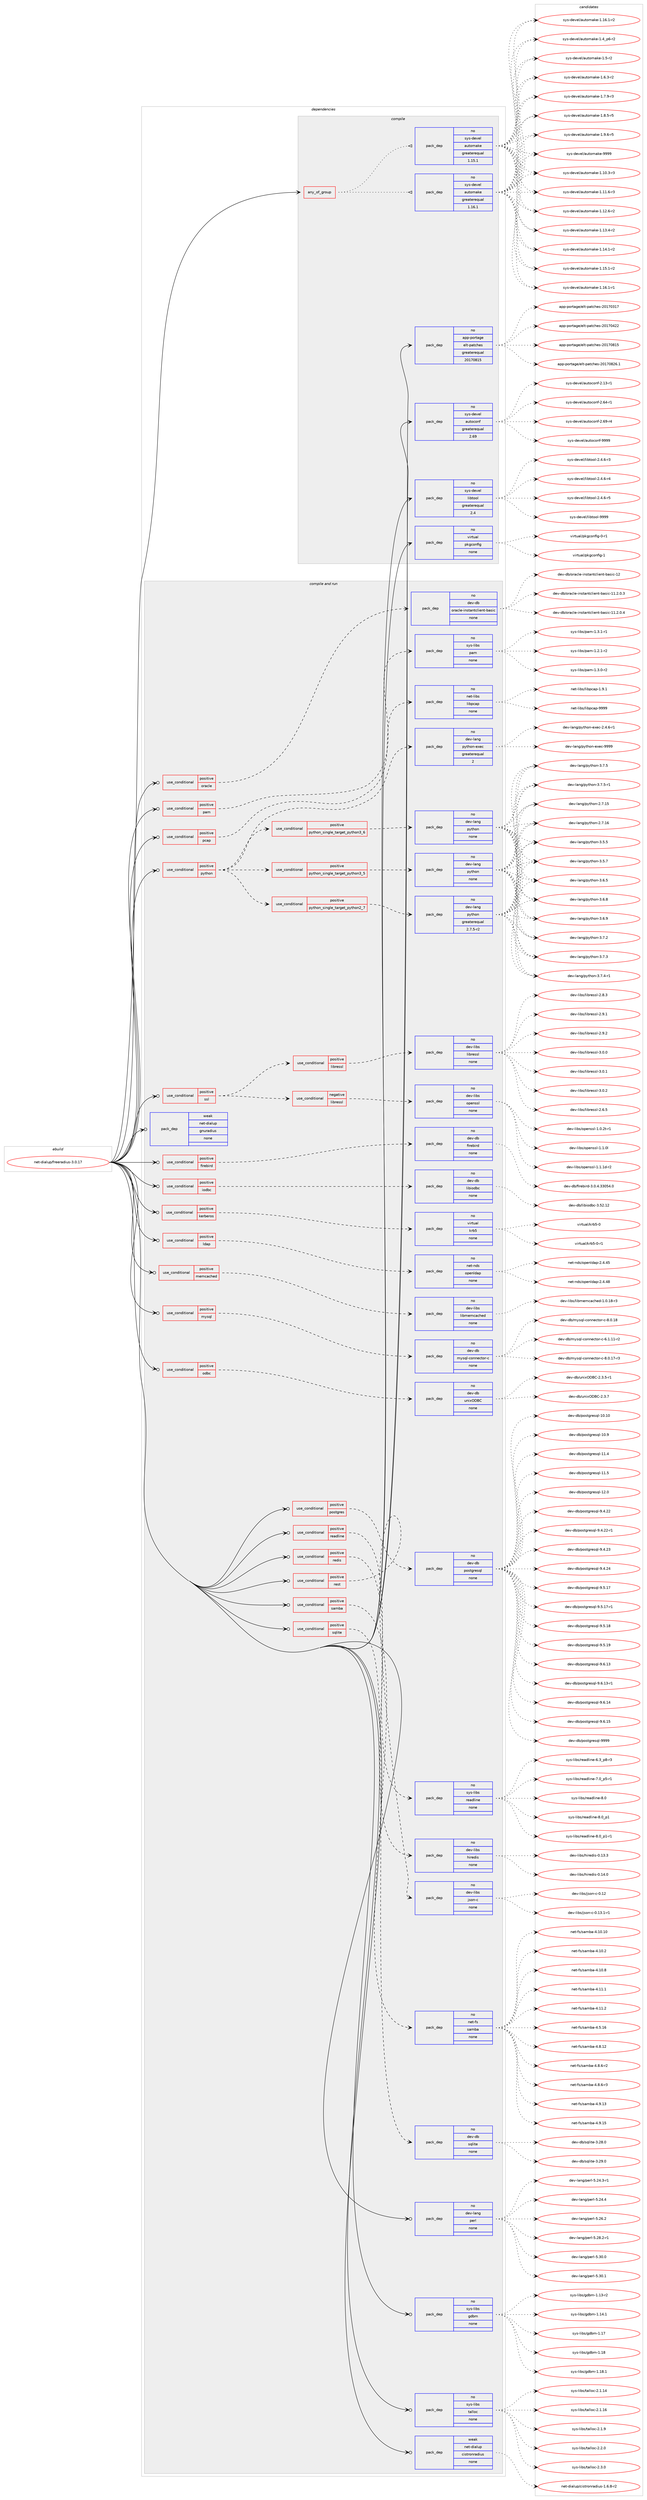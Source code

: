 digraph prolog {

# *************
# Graph options
# *************

newrank=true;
concentrate=true;
compound=true;
graph [rankdir=LR,fontname=Helvetica,fontsize=10,ranksep=1.5];#, ranksep=2.5, nodesep=0.2];
edge  [arrowhead=vee];
node  [fontname=Helvetica,fontsize=10];

# **********
# The ebuild
# **********

subgraph cluster_leftcol {
color=gray;
rank=same;
label=<<i>ebuild</i>>;
id [label="net-dialup/freeradius-3.0.17", color=red, width=4, href="../net-dialup/freeradius-3.0.17.svg"];
}

# ****************
# The dependencies
# ****************

subgraph cluster_midcol {
color=gray;
label=<<i>dependencies</i>>;
subgraph cluster_compile {
fillcolor="#eeeeee";
style=filled;
label=<<i>compile</i>>;
subgraph any13847 {
dependency817531 [label=<<TABLE BORDER="0" CELLBORDER="1" CELLSPACING="0" CELLPADDING="4"><TR><TD CELLPADDING="10">any_of_group</TD></TR></TABLE>>, shape=none, color=red];subgraph pack604206 {
dependency817532 [label=<<TABLE BORDER="0" CELLBORDER="1" CELLSPACING="0" CELLPADDING="4" WIDTH="220"><TR><TD ROWSPAN="6" CELLPADDING="30">pack_dep</TD></TR><TR><TD WIDTH="110">no</TD></TR><TR><TD>sys-devel</TD></TR><TR><TD>automake</TD></TR><TR><TD>greaterequal</TD></TR><TR><TD>1.16.1</TD></TR></TABLE>>, shape=none, color=blue];
}
dependency817531:e -> dependency817532:w [weight=20,style="dotted",arrowhead="oinv"];
subgraph pack604207 {
dependency817533 [label=<<TABLE BORDER="0" CELLBORDER="1" CELLSPACING="0" CELLPADDING="4" WIDTH="220"><TR><TD ROWSPAN="6" CELLPADDING="30">pack_dep</TD></TR><TR><TD WIDTH="110">no</TD></TR><TR><TD>sys-devel</TD></TR><TR><TD>automake</TD></TR><TR><TD>greaterequal</TD></TR><TR><TD>1.15.1</TD></TR></TABLE>>, shape=none, color=blue];
}
dependency817531:e -> dependency817533:w [weight=20,style="dotted",arrowhead="oinv"];
}
id:e -> dependency817531:w [weight=20,style="solid",arrowhead="vee"];
subgraph pack604208 {
dependency817534 [label=<<TABLE BORDER="0" CELLBORDER="1" CELLSPACING="0" CELLPADDING="4" WIDTH="220"><TR><TD ROWSPAN="6" CELLPADDING="30">pack_dep</TD></TR><TR><TD WIDTH="110">no</TD></TR><TR><TD>app-portage</TD></TR><TR><TD>elt-patches</TD></TR><TR><TD>greaterequal</TD></TR><TR><TD>20170815</TD></TR></TABLE>>, shape=none, color=blue];
}
id:e -> dependency817534:w [weight=20,style="solid",arrowhead="vee"];
subgraph pack604209 {
dependency817535 [label=<<TABLE BORDER="0" CELLBORDER="1" CELLSPACING="0" CELLPADDING="4" WIDTH="220"><TR><TD ROWSPAN="6" CELLPADDING="30">pack_dep</TD></TR><TR><TD WIDTH="110">no</TD></TR><TR><TD>sys-devel</TD></TR><TR><TD>autoconf</TD></TR><TR><TD>greaterequal</TD></TR><TR><TD>2.69</TD></TR></TABLE>>, shape=none, color=blue];
}
id:e -> dependency817535:w [weight=20,style="solid",arrowhead="vee"];
subgraph pack604210 {
dependency817536 [label=<<TABLE BORDER="0" CELLBORDER="1" CELLSPACING="0" CELLPADDING="4" WIDTH="220"><TR><TD ROWSPAN="6" CELLPADDING="30">pack_dep</TD></TR><TR><TD WIDTH="110">no</TD></TR><TR><TD>sys-devel</TD></TR><TR><TD>libtool</TD></TR><TR><TD>greaterequal</TD></TR><TR><TD>2.4</TD></TR></TABLE>>, shape=none, color=blue];
}
id:e -> dependency817536:w [weight=20,style="solid",arrowhead="vee"];
subgraph pack604211 {
dependency817537 [label=<<TABLE BORDER="0" CELLBORDER="1" CELLSPACING="0" CELLPADDING="4" WIDTH="220"><TR><TD ROWSPAN="6" CELLPADDING="30">pack_dep</TD></TR><TR><TD WIDTH="110">no</TD></TR><TR><TD>virtual</TD></TR><TR><TD>pkgconfig</TD></TR><TR><TD>none</TD></TR><TR><TD></TD></TR></TABLE>>, shape=none, color=blue];
}
id:e -> dependency817537:w [weight=20,style="solid",arrowhead="vee"];
}
subgraph cluster_compileandrun {
fillcolor="#eeeeee";
style=filled;
label=<<i>compile and run</i>>;
subgraph cond199028 {
dependency817538 [label=<<TABLE BORDER="0" CELLBORDER="1" CELLSPACING="0" CELLPADDING="4"><TR><TD ROWSPAN="3" CELLPADDING="10">use_conditional</TD></TR><TR><TD>positive</TD></TR><TR><TD>firebird</TD></TR></TABLE>>, shape=none, color=red];
subgraph pack604212 {
dependency817539 [label=<<TABLE BORDER="0" CELLBORDER="1" CELLSPACING="0" CELLPADDING="4" WIDTH="220"><TR><TD ROWSPAN="6" CELLPADDING="30">pack_dep</TD></TR><TR><TD WIDTH="110">no</TD></TR><TR><TD>dev-db</TD></TR><TR><TD>firebird</TD></TR><TR><TD>none</TD></TR><TR><TD></TD></TR></TABLE>>, shape=none, color=blue];
}
dependency817538:e -> dependency817539:w [weight=20,style="dashed",arrowhead="vee"];
}
id:e -> dependency817538:w [weight=20,style="solid",arrowhead="odotvee"];
subgraph cond199029 {
dependency817540 [label=<<TABLE BORDER="0" CELLBORDER="1" CELLSPACING="0" CELLPADDING="4"><TR><TD ROWSPAN="3" CELLPADDING="10">use_conditional</TD></TR><TR><TD>positive</TD></TR><TR><TD>iodbc</TD></TR></TABLE>>, shape=none, color=red];
subgraph pack604213 {
dependency817541 [label=<<TABLE BORDER="0" CELLBORDER="1" CELLSPACING="0" CELLPADDING="4" WIDTH="220"><TR><TD ROWSPAN="6" CELLPADDING="30">pack_dep</TD></TR><TR><TD WIDTH="110">no</TD></TR><TR><TD>dev-db</TD></TR><TR><TD>libiodbc</TD></TR><TR><TD>none</TD></TR><TR><TD></TD></TR></TABLE>>, shape=none, color=blue];
}
dependency817540:e -> dependency817541:w [weight=20,style="dashed",arrowhead="vee"];
}
id:e -> dependency817540:w [weight=20,style="solid",arrowhead="odotvee"];
subgraph cond199030 {
dependency817542 [label=<<TABLE BORDER="0" CELLBORDER="1" CELLSPACING="0" CELLPADDING="4"><TR><TD ROWSPAN="3" CELLPADDING="10">use_conditional</TD></TR><TR><TD>positive</TD></TR><TR><TD>kerberos</TD></TR></TABLE>>, shape=none, color=red];
subgraph pack604214 {
dependency817543 [label=<<TABLE BORDER="0" CELLBORDER="1" CELLSPACING="0" CELLPADDING="4" WIDTH="220"><TR><TD ROWSPAN="6" CELLPADDING="30">pack_dep</TD></TR><TR><TD WIDTH="110">no</TD></TR><TR><TD>virtual</TD></TR><TR><TD>krb5</TD></TR><TR><TD>none</TD></TR><TR><TD></TD></TR></TABLE>>, shape=none, color=blue];
}
dependency817542:e -> dependency817543:w [weight=20,style="dashed",arrowhead="vee"];
}
id:e -> dependency817542:w [weight=20,style="solid",arrowhead="odotvee"];
subgraph cond199031 {
dependency817544 [label=<<TABLE BORDER="0" CELLBORDER="1" CELLSPACING="0" CELLPADDING="4"><TR><TD ROWSPAN="3" CELLPADDING="10">use_conditional</TD></TR><TR><TD>positive</TD></TR><TR><TD>ldap</TD></TR></TABLE>>, shape=none, color=red];
subgraph pack604215 {
dependency817545 [label=<<TABLE BORDER="0" CELLBORDER="1" CELLSPACING="0" CELLPADDING="4" WIDTH="220"><TR><TD ROWSPAN="6" CELLPADDING="30">pack_dep</TD></TR><TR><TD WIDTH="110">no</TD></TR><TR><TD>net-nds</TD></TR><TR><TD>openldap</TD></TR><TR><TD>none</TD></TR><TR><TD></TD></TR></TABLE>>, shape=none, color=blue];
}
dependency817544:e -> dependency817545:w [weight=20,style="dashed",arrowhead="vee"];
}
id:e -> dependency817544:w [weight=20,style="solid",arrowhead="odotvee"];
subgraph cond199032 {
dependency817546 [label=<<TABLE BORDER="0" CELLBORDER="1" CELLSPACING="0" CELLPADDING="4"><TR><TD ROWSPAN="3" CELLPADDING="10">use_conditional</TD></TR><TR><TD>positive</TD></TR><TR><TD>memcached</TD></TR></TABLE>>, shape=none, color=red];
subgraph pack604216 {
dependency817547 [label=<<TABLE BORDER="0" CELLBORDER="1" CELLSPACING="0" CELLPADDING="4" WIDTH="220"><TR><TD ROWSPAN="6" CELLPADDING="30">pack_dep</TD></TR><TR><TD WIDTH="110">no</TD></TR><TR><TD>dev-libs</TD></TR><TR><TD>libmemcached</TD></TR><TR><TD>none</TD></TR><TR><TD></TD></TR></TABLE>>, shape=none, color=blue];
}
dependency817546:e -> dependency817547:w [weight=20,style="dashed",arrowhead="vee"];
}
id:e -> dependency817546:w [weight=20,style="solid",arrowhead="odotvee"];
subgraph cond199033 {
dependency817548 [label=<<TABLE BORDER="0" CELLBORDER="1" CELLSPACING="0" CELLPADDING="4"><TR><TD ROWSPAN="3" CELLPADDING="10">use_conditional</TD></TR><TR><TD>positive</TD></TR><TR><TD>mysql</TD></TR></TABLE>>, shape=none, color=red];
subgraph pack604217 {
dependency817549 [label=<<TABLE BORDER="0" CELLBORDER="1" CELLSPACING="0" CELLPADDING="4" WIDTH="220"><TR><TD ROWSPAN="6" CELLPADDING="30">pack_dep</TD></TR><TR><TD WIDTH="110">no</TD></TR><TR><TD>dev-db</TD></TR><TR><TD>mysql-connector-c</TD></TR><TR><TD>none</TD></TR><TR><TD></TD></TR></TABLE>>, shape=none, color=blue];
}
dependency817548:e -> dependency817549:w [weight=20,style="dashed",arrowhead="vee"];
}
id:e -> dependency817548:w [weight=20,style="solid",arrowhead="odotvee"];
subgraph cond199034 {
dependency817550 [label=<<TABLE BORDER="0" CELLBORDER="1" CELLSPACING="0" CELLPADDING="4"><TR><TD ROWSPAN="3" CELLPADDING="10">use_conditional</TD></TR><TR><TD>positive</TD></TR><TR><TD>odbc</TD></TR></TABLE>>, shape=none, color=red];
subgraph pack604218 {
dependency817551 [label=<<TABLE BORDER="0" CELLBORDER="1" CELLSPACING="0" CELLPADDING="4" WIDTH="220"><TR><TD ROWSPAN="6" CELLPADDING="30">pack_dep</TD></TR><TR><TD WIDTH="110">no</TD></TR><TR><TD>dev-db</TD></TR><TR><TD>unixODBC</TD></TR><TR><TD>none</TD></TR><TR><TD></TD></TR></TABLE>>, shape=none, color=blue];
}
dependency817550:e -> dependency817551:w [weight=20,style="dashed",arrowhead="vee"];
}
id:e -> dependency817550:w [weight=20,style="solid",arrowhead="odotvee"];
subgraph cond199035 {
dependency817552 [label=<<TABLE BORDER="0" CELLBORDER="1" CELLSPACING="0" CELLPADDING="4"><TR><TD ROWSPAN="3" CELLPADDING="10">use_conditional</TD></TR><TR><TD>positive</TD></TR><TR><TD>oracle</TD></TR></TABLE>>, shape=none, color=red];
subgraph pack604219 {
dependency817553 [label=<<TABLE BORDER="0" CELLBORDER="1" CELLSPACING="0" CELLPADDING="4" WIDTH="220"><TR><TD ROWSPAN="6" CELLPADDING="30">pack_dep</TD></TR><TR><TD WIDTH="110">no</TD></TR><TR><TD>dev-db</TD></TR><TR><TD>oracle-instantclient-basic</TD></TR><TR><TD>none</TD></TR><TR><TD></TD></TR></TABLE>>, shape=none, color=blue];
}
dependency817552:e -> dependency817553:w [weight=20,style="dashed",arrowhead="vee"];
}
id:e -> dependency817552:w [weight=20,style="solid",arrowhead="odotvee"];
subgraph cond199036 {
dependency817554 [label=<<TABLE BORDER="0" CELLBORDER="1" CELLSPACING="0" CELLPADDING="4"><TR><TD ROWSPAN="3" CELLPADDING="10">use_conditional</TD></TR><TR><TD>positive</TD></TR><TR><TD>pam</TD></TR></TABLE>>, shape=none, color=red];
subgraph pack604220 {
dependency817555 [label=<<TABLE BORDER="0" CELLBORDER="1" CELLSPACING="0" CELLPADDING="4" WIDTH="220"><TR><TD ROWSPAN="6" CELLPADDING="30">pack_dep</TD></TR><TR><TD WIDTH="110">no</TD></TR><TR><TD>sys-libs</TD></TR><TR><TD>pam</TD></TR><TR><TD>none</TD></TR><TR><TD></TD></TR></TABLE>>, shape=none, color=blue];
}
dependency817554:e -> dependency817555:w [weight=20,style="dashed",arrowhead="vee"];
}
id:e -> dependency817554:w [weight=20,style="solid",arrowhead="odotvee"];
subgraph cond199037 {
dependency817556 [label=<<TABLE BORDER="0" CELLBORDER="1" CELLSPACING="0" CELLPADDING="4"><TR><TD ROWSPAN="3" CELLPADDING="10">use_conditional</TD></TR><TR><TD>positive</TD></TR><TR><TD>pcap</TD></TR></TABLE>>, shape=none, color=red];
subgraph pack604221 {
dependency817557 [label=<<TABLE BORDER="0" CELLBORDER="1" CELLSPACING="0" CELLPADDING="4" WIDTH="220"><TR><TD ROWSPAN="6" CELLPADDING="30">pack_dep</TD></TR><TR><TD WIDTH="110">no</TD></TR><TR><TD>net-libs</TD></TR><TR><TD>libpcap</TD></TR><TR><TD>none</TD></TR><TR><TD></TD></TR></TABLE>>, shape=none, color=blue];
}
dependency817556:e -> dependency817557:w [weight=20,style="dashed",arrowhead="vee"];
}
id:e -> dependency817556:w [weight=20,style="solid",arrowhead="odotvee"];
subgraph cond199038 {
dependency817558 [label=<<TABLE BORDER="0" CELLBORDER="1" CELLSPACING="0" CELLPADDING="4"><TR><TD ROWSPAN="3" CELLPADDING="10">use_conditional</TD></TR><TR><TD>positive</TD></TR><TR><TD>postgres</TD></TR></TABLE>>, shape=none, color=red];
subgraph pack604222 {
dependency817559 [label=<<TABLE BORDER="0" CELLBORDER="1" CELLSPACING="0" CELLPADDING="4" WIDTH="220"><TR><TD ROWSPAN="6" CELLPADDING="30">pack_dep</TD></TR><TR><TD WIDTH="110">no</TD></TR><TR><TD>dev-db</TD></TR><TR><TD>postgresql</TD></TR><TR><TD>none</TD></TR><TR><TD></TD></TR></TABLE>>, shape=none, color=blue];
}
dependency817558:e -> dependency817559:w [weight=20,style="dashed",arrowhead="vee"];
}
id:e -> dependency817558:w [weight=20,style="solid",arrowhead="odotvee"];
subgraph cond199039 {
dependency817560 [label=<<TABLE BORDER="0" CELLBORDER="1" CELLSPACING="0" CELLPADDING="4"><TR><TD ROWSPAN="3" CELLPADDING="10">use_conditional</TD></TR><TR><TD>positive</TD></TR><TR><TD>python</TD></TR></TABLE>>, shape=none, color=red];
subgraph cond199040 {
dependency817561 [label=<<TABLE BORDER="0" CELLBORDER="1" CELLSPACING="0" CELLPADDING="4"><TR><TD ROWSPAN="3" CELLPADDING="10">use_conditional</TD></TR><TR><TD>positive</TD></TR><TR><TD>python_single_target_python2_7</TD></TR></TABLE>>, shape=none, color=red];
subgraph pack604223 {
dependency817562 [label=<<TABLE BORDER="0" CELLBORDER="1" CELLSPACING="0" CELLPADDING="4" WIDTH="220"><TR><TD ROWSPAN="6" CELLPADDING="30">pack_dep</TD></TR><TR><TD WIDTH="110">no</TD></TR><TR><TD>dev-lang</TD></TR><TR><TD>python</TD></TR><TR><TD>greaterequal</TD></TR><TR><TD>2.7.5-r2</TD></TR></TABLE>>, shape=none, color=blue];
}
dependency817561:e -> dependency817562:w [weight=20,style="dashed",arrowhead="vee"];
}
dependency817560:e -> dependency817561:w [weight=20,style="dashed",arrowhead="vee"];
subgraph cond199041 {
dependency817563 [label=<<TABLE BORDER="0" CELLBORDER="1" CELLSPACING="0" CELLPADDING="4"><TR><TD ROWSPAN="3" CELLPADDING="10">use_conditional</TD></TR><TR><TD>positive</TD></TR><TR><TD>python_single_target_python3_5</TD></TR></TABLE>>, shape=none, color=red];
subgraph pack604224 {
dependency817564 [label=<<TABLE BORDER="0" CELLBORDER="1" CELLSPACING="0" CELLPADDING="4" WIDTH="220"><TR><TD ROWSPAN="6" CELLPADDING="30">pack_dep</TD></TR><TR><TD WIDTH="110">no</TD></TR><TR><TD>dev-lang</TD></TR><TR><TD>python</TD></TR><TR><TD>none</TD></TR><TR><TD></TD></TR></TABLE>>, shape=none, color=blue];
}
dependency817563:e -> dependency817564:w [weight=20,style="dashed",arrowhead="vee"];
}
dependency817560:e -> dependency817563:w [weight=20,style="dashed",arrowhead="vee"];
subgraph cond199042 {
dependency817565 [label=<<TABLE BORDER="0" CELLBORDER="1" CELLSPACING="0" CELLPADDING="4"><TR><TD ROWSPAN="3" CELLPADDING="10">use_conditional</TD></TR><TR><TD>positive</TD></TR><TR><TD>python_single_target_python3_6</TD></TR></TABLE>>, shape=none, color=red];
subgraph pack604225 {
dependency817566 [label=<<TABLE BORDER="0" CELLBORDER="1" CELLSPACING="0" CELLPADDING="4" WIDTH="220"><TR><TD ROWSPAN="6" CELLPADDING="30">pack_dep</TD></TR><TR><TD WIDTH="110">no</TD></TR><TR><TD>dev-lang</TD></TR><TR><TD>python</TD></TR><TR><TD>none</TD></TR><TR><TD></TD></TR></TABLE>>, shape=none, color=blue];
}
dependency817565:e -> dependency817566:w [weight=20,style="dashed",arrowhead="vee"];
}
dependency817560:e -> dependency817565:w [weight=20,style="dashed",arrowhead="vee"];
subgraph pack604226 {
dependency817567 [label=<<TABLE BORDER="0" CELLBORDER="1" CELLSPACING="0" CELLPADDING="4" WIDTH="220"><TR><TD ROWSPAN="6" CELLPADDING="30">pack_dep</TD></TR><TR><TD WIDTH="110">no</TD></TR><TR><TD>dev-lang</TD></TR><TR><TD>python-exec</TD></TR><TR><TD>greaterequal</TD></TR><TR><TD>2</TD></TR></TABLE>>, shape=none, color=blue];
}
dependency817560:e -> dependency817567:w [weight=20,style="dashed",arrowhead="vee"];
}
id:e -> dependency817560:w [weight=20,style="solid",arrowhead="odotvee"];
subgraph cond199043 {
dependency817568 [label=<<TABLE BORDER="0" CELLBORDER="1" CELLSPACING="0" CELLPADDING="4"><TR><TD ROWSPAN="3" CELLPADDING="10">use_conditional</TD></TR><TR><TD>positive</TD></TR><TR><TD>readline</TD></TR></TABLE>>, shape=none, color=red];
subgraph pack604227 {
dependency817569 [label=<<TABLE BORDER="0" CELLBORDER="1" CELLSPACING="0" CELLPADDING="4" WIDTH="220"><TR><TD ROWSPAN="6" CELLPADDING="30">pack_dep</TD></TR><TR><TD WIDTH="110">no</TD></TR><TR><TD>sys-libs</TD></TR><TR><TD>readline</TD></TR><TR><TD>none</TD></TR><TR><TD></TD></TR></TABLE>>, shape=none, color=blue];
}
dependency817568:e -> dependency817569:w [weight=20,style="dashed",arrowhead="vee"];
}
id:e -> dependency817568:w [weight=20,style="solid",arrowhead="odotvee"];
subgraph cond199044 {
dependency817570 [label=<<TABLE BORDER="0" CELLBORDER="1" CELLSPACING="0" CELLPADDING="4"><TR><TD ROWSPAN="3" CELLPADDING="10">use_conditional</TD></TR><TR><TD>positive</TD></TR><TR><TD>redis</TD></TR></TABLE>>, shape=none, color=red];
subgraph pack604228 {
dependency817571 [label=<<TABLE BORDER="0" CELLBORDER="1" CELLSPACING="0" CELLPADDING="4" WIDTH="220"><TR><TD ROWSPAN="6" CELLPADDING="30">pack_dep</TD></TR><TR><TD WIDTH="110">no</TD></TR><TR><TD>dev-libs</TD></TR><TR><TD>hiredis</TD></TR><TR><TD>none</TD></TR><TR><TD></TD></TR></TABLE>>, shape=none, color=blue];
}
dependency817570:e -> dependency817571:w [weight=20,style="dashed",arrowhead="vee"];
}
id:e -> dependency817570:w [weight=20,style="solid",arrowhead="odotvee"];
subgraph cond199045 {
dependency817572 [label=<<TABLE BORDER="0" CELLBORDER="1" CELLSPACING="0" CELLPADDING="4"><TR><TD ROWSPAN="3" CELLPADDING="10">use_conditional</TD></TR><TR><TD>positive</TD></TR><TR><TD>rest</TD></TR></TABLE>>, shape=none, color=red];
subgraph pack604229 {
dependency817573 [label=<<TABLE BORDER="0" CELLBORDER="1" CELLSPACING="0" CELLPADDING="4" WIDTH="220"><TR><TD ROWSPAN="6" CELLPADDING="30">pack_dep</TD></TR><TR><TD WIDTH="110">no</TD></TR><TR><TD>dev-libs</TD></TR><TR><TD>json-c</TD></TR><TR><TD>none</TD></TR><TR><TD></TD></TR></TABLE>>, shape=none, color=blue];
}
dependency817572:e -> dependency817573:w [weight=20,style="dashed",arrowhead="vee"];
}
id:e -> dependency817572:w [weight=20,style="solid",arrowhead="odotvee"];
subgraph cond199046 {
dependency817574 [label=<<TABLE BORDER="0" CELLBORDER="1" CELLSPACING="0" CELLPADDING="4"><TR><TD ROWSPAN="3" CELLPADDING="10">use_conditional</TD></TR><TR><TD>positive</TD></TR><TR><TD>samba</TD></TR></TABLE>>, shape=none, color=red];
subgraph pack604230 {
dependency817575 [label=<<TABLE BORDER="0" CELLBORDER="1" CELLSPACING="0" CELLPADDING="4" WIDTH="220"><TR><TD ROWSPAN="6" CELLPADDING="30">pack_dep</TD></TR><TR><TD WIDTH="110">no</TD></TR><TR><TD>net-fs</TD></TR><TR><TD>samba</TD></TR><TR><TD>none</TD></TR><TR><TD></TD></TR></TABLE>>, shape=none, color=blue];
}
dependency817574:e -> dependency817575:w [weight=20,style="dashed",arrowhead="vee"];
}
id:e -> dependency817574:w [weight=20,style="solid",arrowhead="odotvee"];
subgraph cond199047 {
dependency817576 [label=<<TABLE BORDER="0" CELLBORDER="1" CELLSPACING="0" CELLPADDING="4"><TR><TD ROWSPAN="3" CELLPADDING="10">use_conditional</TD></TR><TR><TD>positive</TD></TR><TR><TD>sqlite</TD></TR></TABLE>>, shape=none, color=red];
subgraph pack604231 {
dependency817577 [label=<<TABLE BORDER="0" CELLBORDER="1" CELLSPACING="0" CELLPADDING="4" WIDTH="220"><TR><TD ROWSPAN="6" CELLPADDING="30">pack_dep</TD></TR><TR><TD WIDTH="110">no</TD></TR><TR><TD>dev-db</TD></TR><TR><TD>sqlite</TD></TR><TR><TD>none</TD></TR><TR><TD></TD></TR></TABLE>>, shape=none, color=blue];
}
dependency817576:e -> dependency817577:w [weight=20,style="dashed",arrowhead="vee"];
}
id:e -> dependency817576:w [weight=20,style="solid",arrowhead="odotvee"];
subgraph cond199048 {
dependency817578 [label=<<TABLE BORDER="0" CELLBORDER="1" CELLSPACING="0" CELLPADDING="4"><TR><TD ROWSPAN="3" CELLPADDING="10">use_conditional</TD></TR><TR><TD>positive</TD></TR><TR><TD>ssl</TD></TR></TABLE>>, shape=none, color=red];
subgraph cond199049 {
dependency817579 [label=<<TABLE BORDER="0" CELLBORDER="1" CELLSPACING="0" CELLPADDING="4"><TR><TD ROWSPAN="3" CELLPADDING="10">use_conditional</TD></TR><TR><TD>negative</TD></TR><TR><TD>libressl</TD></TR></TABLE>>, shape=none, color=red];
subgraph pack604232 {
dependency817580 [label=<<TABLE BORDER="0" CELLBORDER="1" CELLSPACING="0" CELLPADDING="4" WIDTH="220"><TR><TD ROWSPAN="6" CELLPADDING="30">pack_dep</TD></TR><TR><TD WIDTH="110">no</TD></TR><TR><TD>dev-libs</TD></TR><TR><TD>openssl</TD></TR><TR><TD>none</TD></TR><TR><TD></TD></TR></TABLE>>, shape=none, color=blue];
}
dependency817579:e -> dependency817580:w [weight=20,style="dashed",arrowhead="vee"];
}
dependency817578:e -> dependency817579:w [weight=20,style="dashed",arrowhead="vee"];
subgraph cond199050 {
dependency817581 [label=<<TABLE BORDER="0" CELLBORDER="1" CELLSPACING="0" CELLPADDING="4"><TR><TD ROWSPAN="3" CELLPADDING="10">use_conditional</TD></TR><TR><TD>positive</TD></TR><TR><TD>libressl</TD></TR></TABLE>>, shape=none, color=red];
subgraph pack604233 {
dependency817582 [label=<<TABLE BORDER="0" CELLBORDER="1" CELLSPACING="0" CELLPADDING="4" WIDTH="220"><TR><TD ROWSPAN="6" CELLPADDING="30">pack_dep</TD></TR><TR><TD WIDTH="110">no</TD></TR><TR><TD>dev-libs</TD></TR><TR><TD>libressl</TD></TR><TR><TD>none</TD></TR><TR><TD></TD></TR></TABLE>>, shape=none, color=blue];
}
dependency817581:e -> dependency817582:w [weight=20,style="dashed",arrowhead="vee"];
}
dependency817578:e -> dependency817581:w [weight=20,style="dashed",arrowhead="vee"];
}
id:e -> dependency817578:w [weight=20,style="solid",arrowhead="odotvee"];
subgraph pack604234 {
dependency817583 [label=<<TABLE BORDER="0" CELLBORDER="1" CELLSPACING="0" CELLPADDING="4" WIDTH="220"><TR><TD ROWSPAN="6" CELLPADDING="30">pack_dep</TD></TR><TR><TD WIDTH="110">no</TD></TR><TR><TD>dev-lang</TD></TR><TR><TD>perl</TD></TR><TR><TD>none</TD></TR><TR><TD></TD></TR></TABLE>>, shape=none, color=blue];
}
id:e -> dependency817583:w [weight=20,style="solid",arrowhead="odotvee"];
subgraph pack604235 {
dependency817584 [label=<<TABLE BORDER="0" CELLBORDER="1" CELLSPACING="0" CELLPADDING="4" WIDTH="220"><TR><TD ROWSPAN="6" CELLPADDING="30">pack_dep</TD></TR><TR><TD WIDTH="110">no</TD></TR><TR><TD>sys-libs</TD></TR><TR><TD>gdbm</TD></TR><TR><TD>none</TD></TR><TR><TD></TD></TR></TABLE>>, shape=none, color=blue];
}
id:e -> dependency817584:w [weight=20,style="solid",arrowhead="odotvee"];
subgraph pack604236 {
dependency817585 [label=<<TABLE BORDER="0" CELLBORDER="1" CELLSPACING="0" CELLPADDING="4" WIDTH="220"><TR><TD ROWSPAN="6" CELLPADDING="30">pack_dep</TD></TR><TR><TD WIDTH="110">no</TD></TR><TR><TD>sys-libs</TD></TR><TR><TD>talloc</TD></TR><TR><TD>none</TD></TR><TR><TD></TD></TR></TABLE>>, shape=none, color=blue];
}
id:e -> dependency817585:w [weight=20,style="solid",arrowhead="odotvee"];
subgraph pack604237 {
dependency817586 [label=<<TABLE BORDER="0" CELLBORDER="1" CELLSPACING="0" CELLPADDING="4" WIDTH="220"><TR><TD ROWSPAN="6" CELLPADDING="30">pack_dep</TD></TR><TR><TD WIDTH="110">weak</TD></TR><TR><TD>net-dialup</TD></TR><TR><TD>cistronradius</TD></TR><TR><TD>none</TD></TR><TR><TD></TD></TR></TABLE>>, shape=none, color=blue];
}
id:e -> dependency817586:w [weight=20,style="solid",arrowhead="odotvee"];
subgraph pack604238 {
dependency817587 [label=<<TABLE BORDER="0" CELLBORDER="1" CELLSPACING="0" CELLPADDING="4" WIDTH="220"><TR><TD ROWSPAN="6" CELLPADDING="30">pack_dep</TD></TR><TR><TD WIDTH="110">weak</TD></TR><TR><TD>net-dialup</TD></TR><TR><TD>gnuradius</TD></TR><TR><TD>none</TD></TR><TR><TD></TD></TR></TABLE>>, shape=none, color=blue];
}
id:e -> dependency817587:w [weight=20,style="solid",arrowhead="odotvee"];
}
subgraph cluster_run {
fillcolor="#eeeeee";
style=filled;
label=<<i>run</i>>;
}
}

# **************
# The candidates
# **************

subgraph cluster_choices {
rank=same;
color=gray;
label=<<i>candidates</i>>;

subgraph choice604206 {
color=black;
nodesep=1;
choice11512111545100101118101108479711711611110997107101454946494846514511451 [label="sys-devel/automake-1.10.3-r3", color=red, width=4,href="../sys-devel/automake-1.10.3-r3.svg"];
choice11512111545100101118101108479711711611110997107101454946494946544511451 [label="sys-devel/automake-1.11.6-r3", color=red, width=4,href="../sys-devel/automake-1.11.6-r3.svg"];
choice11512111545100101118101108479711711611110997107101454946495046544511450 [label="sys-devel/automake-1.12.6-r2", color=red, width=4,href="../sys-devel/automake-1.12.6-r2.svg"];
choice11512111545100101118101108479711711611110997107101454946495146524511450 [label="sys-devel/automake-1.13.4-r2", color=red, width=4,href="../sys-devel/automake-1.13.4-r2.svg"];
choice11512111545100101118101108479711711611110997107101454946495246494511450 [label="sys-devel/automake-1.14.1-r2", color=red, width=4,href="../sys-devel/automake-1.14.1-r2.svg"];
choice11512111545100101118101108479711711611110997107101454946495346494511450 [label="sys-devel/automake-1.15.1-r2", color=red, width=4,href="../sys-devel/automake-1.15.1-r2.svg"];
choice11512111545100101118101108479711711611110997107101454946495446494511449 [label="sys-devel/automake-1.16.1-r1", color=red, width=4,href="../sys-devel/automake-1.16.1-r1.svg"];
choice11512111545100101118101108479711711611110997107101454946495446494511450 [label="sys-devel/automake-1.16.1-r2", color=red, width=4,href="../sys-devel/automake-1.16.1-r2.svg"];
choice115121115451001011181011084797117116111109971071014549465295112544511450 [label="sys-devel/automake-1.4_p6-r2", color=red, width=4,href="../sys-devel/automake-1.4_p6-r2.svg"];
choice11512111545100101118101108479711711611110997107101454946534511450 [label="sys-devel/automake-1.5-r2", color=red, width=4,href="../sys-devel/automake-1.5-r2.svg"];
choice115121115451001011181011084797117116111109971071014549465446514511450 [label="sys-devel/automake-1.6.3-r2", color=red, width=4,href="../sys-devel/automake-1.6.3-r2.svg"];
choice115121115451001011181011084797117116111109971071014549465546574511451 [label="sys-devel/automake-1.7.9-r3", color=red, width=4,href="../sys-devel/automake-1.7.9-r3.svg"];
choice115121115451001011181011084797117116111109971071014549465646534511453 [label="sys-devel/automake-1.8.5-r5", color=red, width=4,href="../sys-devel/automake-1.8.5-r5.svg"];
choice115121115451001011181011084797117116111109971071014549465746544511453 [label="sys-devel/automake-1.9.6-r5", color=red, width=4,href="../sys-devel/automake-1.9.6-r5.svg"];
choice115121115451001011181011084797117116111109971071014557575757 [label="sys-devel/automake-9999", color=red, width=4,href="../sys-devel/automake-9999.svg"];
dependency817532:e -> choice11512111545100101118101108479711711611110997107101454946494846514511451:w [style=dotted,weight="100"];
dependency817532:e -> choice11512111545100101118101108479711711611110997107101454946494946544511451:w [style=dotted,weight="100"];
dependency817532:e -> choice11512111545100101118101108479711711611110997107101454946495046544511450:w [style=dotted,weight="100"];
dependency817532:e -> choice11512111545100101118101108479711711611110997107101454946495146524511450:w [style=dotted,weight="100"];
dependency817532:e -> choice11512111545100101118101108479711711611110997107101454946495246494511450:w [style=dotted,weight="100"];
dependency817532:e -> choice11512111545100101118101108479711711611110997107101454946495346494511450:w [style=dotted,weight="100"];
dependency817532:e -> choice11512111545100101118101108479711711611110997107101454946495446494511449:w [style=dotted,weight="100"];
dependency817532:e -> choice11512111545100101118101108479711711611110997107101454946495446494511450:w [style=dotted,weight="100"];
dependency817532:e -> choice115121115451001011181011084797117116111109971071014549465295112544511450:w [style=dotted,weight="100"];
dependency817532:e -> choice11512111545100101118101108479711711611110997107101454946534511450:w [style=dotted,weight="100"];
dependency817532:e -> choice115121115451001011181011084797117116111109971071014549465446514511450:w [style=dotted,weight="100"];
dependency817532:e -> choice115121115451001011181011084797117116111109971071014549465546574511451:w [style=dotted,weight="100"];
dependency817532:e -> choice115121115451001011181011084797117116111109971071014549465646534511453:w [style=dotted,weight="100"];
dependency817532:e -> choice115121115451001011181011084797117116111109971071014549465746544511453:w [style=dotted,weight="100"];
dependency817532:e -> choice115121115451001011181011084797117116111109971071014557575757:w [style=dotted,weight="100"];
}
subgraph choice604207 {
color=black;
nodesep=1;
choice11512111545100101118101108479711711611110997107101454946494846514511451 [label="sys-devel/automake-1.10.3-r3", color=red, width=4,href="../sys-devel/automake-1.10.3-r3.svg"];
choice11512111545100101118101108479711711611110997107101454946494946544511451 [label="sys-devel/automake-1.11.6-r3", color=red, width=4,href="../sys-devel/automake-1.11.6-r3.svg"];
choice11512111545100101118101108479711711611110997107101454946495046544511450 [label="sys-devel/automake-1.12.6-r2", color=red, width=4,href="../sys-devel/automake-1.12.6-r2.svg"];
choice11512111545100101118101108479711711611110997107101454946495146524511450 [label="sys-devel/automake-1.13.4-r2", color=red, width=4,href="../sys-devel/automake-1.13.4-r2.svg"];
choice11512111545100101118101108479711711611110997107101454946495246494511450 [label="sys-devel/automake-1.14.1-r2", color=red, width=4,href="../sys-devel/automake-1.14.1-r2.svg"];
choice11512111545100101118101108479711711611110997107101454946495346494511450 [label="sys-devel/automake-1.15.1-r2", color=red, width=4,href="../sys-devel/automake-1.15.1-r2.svg"];
choice11512111545100101118101108479711711611110997107101454946495446494511449 [label="sys-devel/automake-1.16.1-r1", color=red, width=4,href="../sys-devel/automake-1.16.1-r1.svg"];
choice11512111545100101118101108479711711611110997107101454946495446494511450 [label="sys-devel/automake-1.16.1-r2", color=red, width=4,href="../sys-devel/automake-1.16.1-r2.svg"];
choice115121115451001011181011084797117116111109971071014549465295112544511450 [label="sys-devel/automake-1.4_p6-r2", color=red, width=4,href="../sys-devel/automake-1.4_p6-r2.svg"];
choice11512111545100101118101108479711711611110997107101454946534511450 [label="sys-devel/automake-1.5-r2", color=red, width=4,href="../sys-devel/automake-1.5-r2.svg"];
choice115121115451001011181011084797117116111109971071014549465446514511450 [label="sys-devel/automake-1.6.3-r2", color=red, width=4,href="../sys-devel/automake-1.6.3-r2.svg"];
choice115121115451001011181011084797117116111109971071014549465546574511451 [label="sys-devel/automake-1.7.9-r3", color=red, width=4,href="../sys-devel/automake-1.7.9-r3.svg"];
choice115121115451001011181011084797117116111109971071014549465646534511453 [label="sys-devel/automake-1.8.5-r5", color=red, width=4,href="../sys-devel/automake-1.8.5-r5.svg"];
choice115121115451001011181011084797117116111109971071014549465746544511453 [label="sys-devel/automake-1.9.6-r5", color=red, width=4,href="../sys-devel/automake-1.9.6-r5.svg"];
choice115121115451001011181011084797117116111109971071014557575757 [label="sys-devel/automake-9999", color=red, width=4,href="../sys-devel/automake-9999.svg"];
dependency817533:e -> choice11512111545100101118101108479711711611110997107101454946494846514511451:w [style=dotted,weight="100"];
dependency817533:e -> choice11512111545100101118101108479711711611110997107101454946494946544511451:w [style=dotted,weight="100"];
dependency817533:e -> choice11512111545100101118101108479711711611110997107101454946495046544511450:w [style=dotted,weight="100"];
dependency817533:e -> choice11512111545100101118101108479711711611110997107101454946495146524511450:w [style=dotted,weight="100"];
dependency817533:e -> choice11512111545100101118101108479711711611110997107101454946495246494511450:w [style=dotted,weight="100"];
dependency817533:e -> choice11512111545100101118101108479711711611110997107101454946495346494511450:w [style=dotted,weight="100"];
dependency817533:e -> choice11512111545100101118101108479711711611110997107101454946495446494511449:w [style=dotted,weight="100"];
dependency817533:e -> choice11512111545100101118101108479711711611110997107101454946495446494511450:w [style=dotted,weight="100"];
dependency817533:e -> choice115121115451001011181011084797117116111109971071014549465295112544511450:w [style=dotted,weight="100"];
dependency817533:e -> choice11512111545100101118101108479711711611110997107101454946534511450:w [style=dotted,weight="100"];
dependency817533:e -> choice115121115451001011181011084797117116111109971071014549465446514511450:w [style=dotted,weight="100"];
dependency817533:e -> choice115121115451001011181011084797117116111109971071014549465546574511451:w [style=dotted,weight="100"];
dependency817533:e -> choice115121115451001011181011084797117116111109971071014549465646534511453:w [style=dotted,weight="100"];
dependency817533:e -> choice115121115451001011181011084797117116111109971071014549465746544511453:w [style=dotted,weight="100"];
dependency817533:e -> choice115121115451001011181011084797117116111109971071014557575757:w [style=dotted,weight="100"];
}
subgraph choice604208 {
color=black;
nodesep=1;
choice97112112451121111141169710310147101108116451129711699104101115455048495548514955 [label="app-portage/elt-patches-20170317", color=red, width=4,href="../app-portage/elt-patches-20170317.svg"];
choice97112112451121111141169710310147101108116451129711699104101115455048495548525050 [label="app-portage/elt-patches-20170422", color=red, width=4,href="../app-portage/elt-patches-20170422.svg"];
choice97112112451121111141169710310147101108116451129711699104101115455048495548564953 [label="app-portage/elt-patches-20170815", color=red, width=4,href="../app-portage/elt-patches-20170815.svg"];
choice971121124511211111411697103101471011081164511297116991041011154550484955485650544649 [label="app-portage/elt-patches-20170826.1", color=red, width=4,href="../app-portage/elt-patches-20170826.1.svg"];
dependency817534:e -> choice97112112451121111141169710310147101108116451129711699104101115455048495548514955:w [style=dotted,weight="100"];
dependency817534:e -> choice97112112451121111141169710310147101108116451129711699104101115455048495548525050:w [style=dotted,weight="100"];
dependency817534:e -> choice97112112451121111141169710310147101108116451129711699104101115455048495548564953:w [style=dotted,weight="100"];
dependency817534:e -> choice971121124511211111411697103101471011081164511297116991041011154550484955485650544649:w [style=dotted,weight="100"];
}
subgraph choice604209 {
color=black;
nodesep=1;
choice1151211154510010111810110847971171161119911111010245504649514511449 [label="sys-devel/autoconf-2.13-r1", color=red, width=4,href="../sys-devel/autoconf-2.13-r1.svg"];
choice1151211154510010111810110847971171161119911111010245504654524511449 [label="sys-devel/autoconf-2.64-r1", color=red, width=4,href="../sys-devel/autoconf-2.64-r1.svg"];
choice1151211154510010111810110847971171161119911111010245504654574511452 [label="sys-devel/autoconf-2.69-r4", color=red, width=4,href="../sys-devel/autoconf-2.69-r4.svg"];
choice115121115451001011181011084797117116111991111101024557575757 [label="sys-devel/autoconf-9999", color=red, width=4,href="../sys-devel/autoconf-9999.svg"];
dependency817535:e -> choice1151211154510010111810110847971171161119911111010245504649514511449:w [style=dotted,weight="100"];
dependency817535:e -> choice1151211154510010111810110847971171161119911111010245504654524511449:w [style=dotted,weight="100"];
dependency817535:e -> choice1151211154510010111810110847971171161119911111010245504654574511452:w [style=dotted,weight="100"];
dependency817535:e -> choice115121115451001011181011084797117116111991111101024557575757:w [style=dotted,weight="100"];
}
subgraph choice604210 {
color=black;
nodesep=1;
choice1151211154510010111810110847108105981161111111084550465246544511451 [label="sys-devel/libtool-2.4.6-r3", color=red, width=4,href="../sys-devel/libtool-2.4.6-r3.svg"];
choice1151211154510010111810110847108105981161111111084550465246544511452 [label="sys-devel/libtool-2.4.6-r4", color=red, width=4,href="../sys-devel/libtool-2.4.6-r4.svg"];
choice1151211154510010111810110847108105981161111111084550465246544511453 [label="sys-devel/libtool-2.4.6-r5", color=red, width=4,href="../sys-devel/libtool-2.4.6-r5.svg"];
choice1151211154510010111810110847108105981161111111084557575757 [label="sys-devel/libtool-9999", color=red, width=4,href="../sys-devel/libtool-9999.svg"];
dependency817536:e -> choice1151211154510010111810110847108105981161111111084550465246544511451:w [style=dotted,weight="100"];
dependency817536:e -> choice1151211154510010111810110847108105981161111111084550465246544511452:w [style=dotted,weight="100"];
dependency817536:e -> choice1151211154510010111810110847108105981161111111084550465246544511453:w [style=dotted,weight="100"];
dependency817536:e -> choice1151211154510010111810110847108105981161111111084557575757:w [style=dotted,weight="100"];
}
subgraph choice604211 {
color=black;
nodesep=1;
choice11810511411611797108471121071039911111010210510345484511449 [label="virtual/pkgconfig-0-r1", color=red, width=4,href="../virtual/pkgconfig-0-r1.svg"];
choice1181051141161179710847112107103991111101021051034549 [label="virtual/pkgconfig-1", color=red, width=4,href="../virtual/pkgconfig-1.svg"];
dependency817537:e -> choice11810511411611797108471121071039911111010210510345484511449:w [style=dotted,weight="100"];
dependency817537:e -> choice1181051141161179710847112107103991111101021051034549:w [style=dotted,weight="100"];
}
subgraph choice604212 {
color=black;
nodesep=1;
choice100101118451009847102105114101981051141004551464846524651514853524648 [label="dev-db/firebird-3.0.4.33054.0", color=red, width=4,href="../dev-db/firebird-3.0.4.33054.0.svg"];
dependency817539:e -> choice100101118451009847102105114101981051141004551464846524651514853524648:w [style=dotted,weight="100"];
}
subgraph choice604213 {
color=black;
nodesep=1;
choice1001011184510098471081059810511110098994551465350464950 [label="dev-db/libiodbc-3.52.12", color=red, width=4,href="../dev-db/libiodbc-3.52.12.svg"];
dependency817541:e -> choice1001011184510098471081059810511110098994551465350464950:w [style=dotted,weight="100"];
}
subgraph choice604214 {
color=black;
nodesep=1;
choice118105114116117971084710711498534548 [label="virtual/krb5-0", color=red, width=4,href="../virtual/krb5-0.svg"];
choice1181051141161179710847107114985345484511449 [label="virtual/krb5-0-r1", color=red, width=4,href="../virtual/krb5-0-r1.svg"];
dependency817543:e -> choice118105114116117971084710711498534548:w [style=dotted,weight="100"];
dependency817543:e -> choice1181051141161179710847107114985345484511449:w [style=dotted,weight="100"];
}
subgraph choice604215 {
color=black;
nodesep=1;
choice11010111645110100115471111121011101081009711245504652465253 [label="net-nds/openldap-2.4.45", color=red, width=4,href="../net-nds/openldap-2.4.45.svg"];
choice11010111645110100115471111121011101081009711245504652465256 [label="net-nds/openldap-2.4.48", color=red, width=4,href="../net-nds/openldap-2.4.48.svg"];
dependency817545:e -> choice11010111645110100115471111121011101081009711245504652465253:w [style=dotted,weight="100"];
dependency817545:e -> choice11010111645110100115471111121011101081009711245504652465256:w [style=dotted,weight="100"];
}
subgraph choice604216 {
color=black;
nodesep=1;
choice10010111845108105981154710810598109101109999799104101100454946484649564511451 [label="dev-libs/libmemcached-1.0.18-r3", color=red, width=4,href="../dev-libs/libmemcached-1.0.18-r3.svg"];
dependency817547:e -> choice10010111845108105981154710810598109101109999799104101100454946484649564511451:w [style=dotted,weight="100"];
}
subgraph choice604217 {
color=black;
nodesep=1;
choice1001011184510098471091211151131084599111110110101991161111144599455446494649494511450 [label="dev-db/mysql-connector-c-6.1.11-r2", color=red, width=4,href="../dev-db/mysql-connector-c-6.1.11-r2.svg"];
choice1001011184510098471091211151131084599111110110101991161111144599455646484649554511451 [label="dev-db/mysql-connector-c-8.0.17-r3", color=red, width=4,href="../dev-db/mysql-connector-c-8.0.17-r3.svg"];
choice100101118451009847109121115113108459911111011010199116111114459945564648464956 [label="dev-db/mysql-connector-c-8.0.18", color=red, width=4,href="../dev-db/mysql-connector-c-8.0.18.svg"];
dependency817549:e -> choice1001011184510098471091211151131084599111110110101991161111144599455446494649494511450:w [style=dotted,weight="100"];
dependency817549:e -> choice1001011184510098471091211151131084599111110110101991161111144599455646484649554511451:w [style=dotted,weight="100"];
dependency817549:e -> choice100101118451009847109121115113108459911111011010199116111114459945564648464956:w [style=dotted,weight="100"];
}
subgraph choice604218 {
color=black;
nodesep=1;
choice100101118451009847117110105120796866674550465146534511449 [label="dev-db/unixODBC-2.3.5-r1", color=red, width=4,href="../dev-db/unixODBC-2.3.5-r1.svg"];
choice10010111845100984711711010512079686667455046514655 [label="dev-db/unixODBC-2.3.7", color=red, width=4,href="../dev-db/unixODBC-2.3.7.svg"];
dependency817551:e -> choice100101118451009847117110105120796866674550465146534511449:w [style=dotted,weight="100"];
dependency817551:e -> choice10010111845100984711711010512079686667455046514655:w [style=dotted,weight="100"];
}
subgraph choice604219 {
color=black;
nodesep=1;
choice100101118451009847111114979910810145105110115116971101169910810510111011645989711510599454949465046484651 [label="dev-db/oracle-instantclient-basic-11.2.0.3", color=red, width=4,href="../dev-db/oracle-instantclient-basic-11.2.0.3.svg"];
choice100101118451009847111114979910810145105110115116971101169910810510111011645989711510599454949465046484652 [label="dev-db/oracle-instantclient-basic-11.2.0.4", color=red, width=4,href="../dev-db/oracle-instantclient-basic-11.2.0.4.svg"];
choice100101118451009847111114979910810145105110115116971101169910810510111011645989711510599454950 [label="dev-db/oracle-instantclient-basic-12", color=red, width=4,href="../dev-db/oracle-instantclient-basic-12.svg"];
dependency817553:e -> choice100101118451009847111114979910810145105110115116971101169910810510111011645989711510599454949465046484651:w [style=dotted,weight="100"];
dependency817553:e -> choice100101118451009847111114979910810145105110115116971101169910810510111011645989711510599454949465046484652:w [style=dotted,weight="100"];
dependency817553:e -> choice100101118451009847111114979910810145105110115116971101169910810510111011645989711510599454950:w [style=dotted,weight="100"];
}
subgraph choice604220 {
color=black;
nodesep=1;
choice115121115451081059811547112971094549465046494511450 [label="sys-libs/pam-1.2.1-r2", color=red, width=4,href="../sys-libs/pam-1.2.1-r2.svg"];
choice115121115451081059811547112971094549465146484511450 [label="sys-libs/pam-1.3.0-r2", color=red, width=4,href="../sys-libs/pam-1.3.0-r2.svg"];
choice115121115451081059811547112971094549465146494511449 [label="sys-libs/pam-1.3.1-r1", color=red, width=4,href="../sys-libs/pam-1.3.1-r1.svg"];
dependency817555:e -> choice115121115451081059811547112971094549465046494511450:w [style=dotted,weight="100"];
dependency817555:e -> choice115121115451081059811547112971094549465146484511450:w [style=dotted,weight="100"];
dependency817555:e -> choice115121115451081059811547112971094549465146494511449:w [style=dotted,weight="100"];
}
subgraph choice604221 {
color=black;
nodesep=1;
choice110101116451081059811547108105981129997112454946574649 [label="net-libs/libpcap-1.9.1", color=red, width=4,href="../net-libs/libpcap-1.9.1.svg"];
choice1101011164510810598115471081059811299971124557575757 [label="net-libs/libpcap-9999", color=red, width=4,href="../net-libs/libpcap-9999.svg"];
dependency817557:e -> choice110101116451081059811547108105981129997112454946574649:w [style=dotted,weight="100"];
dependency817557:e -> choice1101011164510810598115471081059811299971124557575757:w [style=dotted,weight="100"];
}
subgraph choice604222 {
color=black;
nodesep=1;
choice100101118451009847112111115116103114101115113108454948464948 [label="dev-db/postgresql-10.10", color=red, width=4,href="../dev-db/postgresql-10.10.svg"];
choice1001011184510098471121111151161031141011151131084549484657 [label="dev-db/postgresql-10.9", color=red, width=4,href="../dev-db/postgresql-10.9.svg"];
choice1001011184510098471121111151161031141011151131084549494652 [label="dev-db/postgresql-11.4", color=red, width=4,href="../dev-db/postgresql-11.4.svg"];
choice1001011184510098471121111151161031141011151131084549494653 [label="dev-db/postgresql-11.5", color=red, width=4,href="../dev-db/postgresql-11.5.svg"];
choice1001011184510098471121111151161031141011151131084549504648 [label="dev-db/postgresql-12.0", color=red, width=4,href="../dev-db/postgresql-12.0.svg"];
choice10010111845100984711211111511610311410111511310845574652465050 [label="dev-db/postgresql-9.4.22", color=red, width=4,href="../dev-db/postgresql-9.4.22.svg"];
choice100101118451009847112111115116103114101115113108455746524650504511449 [label="dev-db/postgresql-9.4.22-r1", color=red, width=4,href="../dev-db/postgresql-9.4.22-r1.svg"];
choice10010111845100984711211111511610311410111511310845574652465051 [label="dev-db/postgresql-9.4.23", color=red, width=4,href="../dev-db/postgresql-9.4.23.svg"];
choice10010111845100984711211111511610311410111511310845574652465052 [label="dev-db/postgresql-9.4.24", color=red, width=4,href="../dev-db/postgresql-9.4.24.svg"];
choice10010111845100984711211111511610311410111511310845574653464955 [label="dev-db/postgresql-9.5.17", color=red, width=4,href="../dev-db/postgresql-9.5.17.svg"];
choice100101118451009847112111115116103114101115113108455746534649554511449 [label="dev-db/postgresql-9.5.17-r1", color=red, width=4,href="../dev-db/postgresql-9.5.17-r1.svg"];
choice10010111845100984711211111511610311410111511310845574653464956 [label="dev-db/postgresql-9.5.18", color=red, width=4,href="../dev-db/postgresql-9.5.18.svg"];
choice10010111845100984711211111511610311410111511310845574653464957 [label="dev-db/postgresql-9.5.19", color=red, width=4,href="../dev-db/postgresql-9.5.19.svg"];
choice10010111845100984711211111511610311410111511310845574654464951 [label="dev-db/postgresql-9.6.13", color=red, width=4,href="../dev-db/postgresql-9.6.13.svg"];
choice100101118451009847112111115116103114101115113108455746544649514511449 [label="dev-db/postgresql-9.6.13-r1", color=red, width=4,href="../dev-db/postgresql-9.6.13-r1.svg"];
choice10010111845100984711211111511610311410111511310845574654464952 [label="dev-db/postgresql-9.6.14", color=red, width=4,href="../dev-db/postgresql-9.6.14.svg"];
choice10010111845100984711211111511610311410111511310845574654464953 [label="dev-db/postgresql-9.6.15", color=red, width=4,href="../dev-db/postgresql-9.6.15.svg"];
choice1001011184510098471121111151161031141011151131084557575757 [label="dev-db/postgresql-9999", color=red, width=4,href="../dev-db/postgresql-9999.svg"];
dependency817559:e -> choice100101118451009847112111115116103114101115113108454948464948:w [style=dotted,weight="100"];
dependency817559:e -> choice1001011184510098471121111151161031141011151131084549484657:w [style=dotted,weight="100"];
dependency817559:e -> choice1001011184510098471121111151161031141011151131084549494652:w [style=dotted,weight="100"];
dependency817559:e -> choice1001011184510098471121111151161031141011151131084549494653:w [style=dotted,weight="100"];
dependency817559:e -> choice1001011184510098471121111151161031141011151131084549504648:w [style=dotted,weight="100"];
dependency817559:e -> choice10010111845100984711211111511610311410111511310845574652465050:w [style=dotted,weight="100"];
dependency817559:e -> choice100101118451009847112111115116103114101115113108455746524650504511449:w [style=dotted,weight="100"];
dependency817559:e -> choice10010111845100984711211111511610311410111511310845574652465051:w [style=dotted,weight="100"];
dependency817559:e -> choice10010111845100984711211111511610311410111511310845574652465052:w [style=dotted,weight="100"];
dependency817559:e -> choice10010111845100984711211111511610311410111511310845574653464955:w [style=dotted,weight="100"];
dependency817559:e -> choice100101118451009847112111115116103114101115113108455746534649554511449:w [style=dotted,weight="100"];
dependency817559:e -> choice10010111845100984711211111511610311410111511310845574653464956:w [style=dotted,weight="100"];
dependency817559:e -> choice10010111845100984711211111511610311410111511310845574653464957:w [style=dotted,weight="100"];
dependency817559:e -> choice10010111845100984711211111511610311410111511310845574654464951:w [style=dotted,weight="100"];
dependency817559:e -> choice100101118451009847112111115116103114101115113108455746544649514511449:w [style=dotted,weight="100"];
dependency817559:e -> choice10010111845100984711211111511610311410111511310845574654464952:w [style=dotted,weight="100"];
dependency817559:e -> choice10010111845100984711211111511610311410111511310845574654464953:w [style=dotted,weight="100"];
dependency817559:e -> choice1001011184510098471121111151161031141011151131084557575757:w [style=dotted,weight="100"];
}
subgraph choice604223 {
color=black;
nodesep=1;
choice10010111845108971101034711212111610411111045504655464953 [label="dev-lang/python-2.7.15", color=red, width=4,href="../dev-lang/python-2.7.15.svg"];
choice10010111845108971101034711212111610411111045504655464954 [label="dev-lang/python-2.7.16", color=red, width=4,href="../dev-lang/python-2.7.16.svg"];
choice100101118451089711010347112121116104111110455146534653 [label="dev-lang/python-3.5.5", color=red, width=4,href="../dev-lang/python-3.5.5.svg"];
choice100101118451089711010347112121116104111110455146534655 [label="dev-lang/python-3.5.7", color=red, width=4,href="../dev-lang/python-3.5.7.svg"];
choice100101118451089711010347112121116104111110455146544653 [label="dev-lang/python-3.6.5", color=red, width=4,href="../dev-lang/python-3.6.5.svg"];
choice100101118451089711010347112121116104111110455146544656 [label="dev-lang/python-3.6.8", color=red, width=4,href="../dev-lang/python-3.6.8.svg"];
choice100101118451089711010347112121116104111110455146544657 [label="dev-lang/python-3.6.9", color=red, width=4,href="../dev-lang/python-3.6.9.svg"];
choice100101118451089711010347112121116104111110455146554650 [label="dev-lang/python-3.7.2", color=red, width=4,href="../dev-lang/python-3.7.2.svg"];
choice100101118451089711010347112121116104111110455146554651 [label="dev-lang/python-3.7.3", color=red, width=4,href="../dev-lang/python-3.7.3.svg"];
choice1001011184510897110103471121211161041111104551465546524511449 [label="dev-lang/python-3.7.4-r1", color=red, width=4,href="../dev-lang/python-3.7.4-r1.svg"];
choice100101118451089711010347112121116104111110455146554653 [label="dev-lang/python-3.7.5", color=red, width=4,href="../dev-lang/python-3.7.5.svg"];
choice1001011184510897110103471121211161041111104551465546534511449 [label="dev-lang/python-3.7.5-r1", color=red, width=4,href="../dev-lang/python-3.7.5-r1.svg"];
dependency817562:e -> choice10010111845108971101034711212111610411111045504655464953:w [style=dotted,weight="100"];
dependency817562:e -> choice10010111845108971101034711212111610411111045504655464954:w [style=dotted,weight="100"];
dependency817562:e -> choice100101118451089711010347112121116104111110455146534653:w [style=dotted,weight="100"];
dependency817562:e -> choice100101118451089711010347112121116104111110455146534655:w [style=dotted,weight="100"];
dependency817562:e -> choice100101118451089711010347112121116104111110455146544653:w [style=dotted,weight="100"];
dependency817562:e -> choice100101118451089711010347112121116104111110455146544656:w [style=dotted,weight="100"];
dependency817562:e -> choice100101118451089711010347112121116104111110455146544657:w [style=dotted,weight="100"];
dependency817562:e -> choice100101118451089711010347112121116104111110455146554650:w [style=dotted,weight="100"];
dependency817562:e -> choice100101118451089711010347112121116104111110455146554651:w [style=dotted,weight="100"];
dependency817562:e -> choice1001011184510897110103471121211161041111104551465546524511449:w [style=dotted,weight="100"];
dependency817562:e -> choice100101118451089711010347112121116104111110455146554653:w [style=dotted,weight="100"];
dependency817562:e -> choice1001011184510897110103471121211161041111104551465546534511449:w [style=dotted,weight="100"];
}
subgraph choice604224 {
color=black;
nodesep=1;
choice10010111845108971101034711212111610411111045504655464953 [label="dev-lang/python-2.7.15", color=red, width=4,href="../dev-lang/python-2.7.15.svg"];
choice10010111845108971101034711212111610411111045504655464954 [label="dev-lang/python-2.7.16", color=red, width=4,href="../dev-lang/python-2.7.16.svg"];
choice100101118451089711010347112121116104111110455146534653 [label="dev-lang/python-3.5.5", color=red, width=4,href="../dev-lang/python-3.5.5.svg"];
choice100101118451089711010347112121116104111110455146534655 [label="dev-lang/python-3.5.7", color=red, width=4,href="../dev-lang/python-3.5.7.svg"];
choice100101118451089711010347112121116104111110455146544653 [label="dev-lang/python-3.6.5", color=red, width=4,href="../dev-lang/python-3.6.5.svg"];
choice100101118451089711010347112121116104111110455146544656 [label="dev-lang/python-3.6.8", color=red, width=4,href="../dev-lang/python-3.6.8.svg"];
choice100101118451089711010347112121116104111110455146544657 [label="dev-lang/python-3.6.9", color=red, width=4,href="../dev-lang/python-3.6.9.svg"];
choice100101118451089711010347112121116104111110455146554650 [label="dev-lang/python-3.7.2", color=red, width=4,href="../dev-lang/python-3.7.2.svg"];
choice100101118451089711010347112121116104111110455146554651 [label="dev-lang/python-3.7.3", color=red, width=4,href="../dev-lang/python-3.7.3.svg"];
choice1001011184510897110103471121211161041111104551465546524511449 [label="dev-lang/python-3.7.4-r1", color=red, width=4,href="../dev-lang/python-3.7.4-r1.svg"];
choice100101118451089711010347112121116104111110455146554653 [label="dev-lang/python-3.7.5", color=red, width=4,href="../dev-lang/python-3.7.5.svg"];
choice1001011184510897110103471121211161041111104551465546534511449 [label="dev-lang/python-3.7.5-r1", color=red, width=4,href="../dev-lang/python-3.7.5-r1.svg"];
dependency817564:e -> choice10010111845108971101034711212111610411111045504655464953:w [style=dotted,weight="100"];
dependency817564:e -> choice10010111845108971101034711212111610411111045504655464954:w [style=dotted,weight="100"];
dependency817564:e -> choice100101118451089711010347112121116104111110455146534653:w [style=dotted,weight="100"];
dependency817564:e -> choice100101118451089711010347112121116104111110455146534655:w [style=dotted,weight="100"];
dependency817564:e -> choice100101118451089711010347112121116104111110455146544653:w [style=dotted,weight="100"];
dependency817564:e -> choice100101118451089711010347112121116104111110455146544656:w [style=dotted,weight="100"];
dependency817564:e -> choice100101118451089711010347112121116104111110455146544657:w [style=dotted,weight="100"];
dependency817564:e -> choice100101118451089711010347112121116104111110455146554650:w [style=dotted,weight="100"];
dependency817564:e -> choice100101118451089711010347112121116104111110455146554651:w [style=dotted,weight="100"];
dependency817564:e -> choice1001011184510897110103471121211161041111104551465546524511449:w [style=dotted,weight="100"];
dependency817564:e -> choice100101118451089711010347112121116104111110455146554653:w [style=dotted,weight="100"];
dependency817564:e -> choice1001011184510897110103471121211161041111104551465546534511449:w [style=dotted,weight="100"];
}
subgraph choice604225 {
color=black;
nodesep=1;
choice10010111845108971101034711212111610411111045504655464953 [label="dev-lang/python-2.7.15", color=red, width=4,href="../dev-lang/python-2.7.15.svg"];
choice10010111845108971101034711212111610411111045504655464954 [label="dev-lang/python-2.7.16", color=red, width=4,href="../dev-lang/python-2.7.16.svg"];
choice100101118451089711010347112121116104111110455146534653 [label="dev-lang/python-3.5.5", color=red, width=4,href="../dev-lang/python-3.5.5.svg"];
choice100101118451089711010347112121116104111110455146534655 [label="dev-lang/python-3.5.7", color=red, width=4,href="../dev-lang/python-3.5.7.svg"];
choice100101118451089711010347112121116104111110455146544653 [label="dev-lang/python-3.6.5", color=red, width=4,href="../dev-lang/python-3.6.5.svg"];
choice100101118451089711010347112121116104111110455146544656 [label="dev-lang/python-3.6.8", color=red, width=4,href="../dev-lang/python-3.6.8.svg"];
choice100101118451089711010347112121116104111110455146544657 [label="dev-lang/python-3.6.9", color=red, width=4,href="../dev-lang/python-3.6.9.svg"];
choice100101118451089711010347112121116104111110455146554650 [label="dev-lang/python-3.7.2", color=red, width=4,href="../dev-lang/python-3.7.2.svg"];
choice100101118451089711010347112121116104111110455146554651 [label="dev-lang/python-3.7.3", color=red, width=4,href="../dev-lang/python-3.7.3.svg"];
choice1001011184510897110103471121211161041111104551465546524511449 [label="dev-lang/python-3.7.4-r1", color=red, width=4,href="../dev-lang/python-3.7.4-r1.svg"];
choice100101118451089711010347112121116104111110455146554653 [label="dev-lang/python-3.7.5", color=red, width=4,href="../dev-lang/python-3.7.5.svg"];
choice1001011184510897110103471121211161041111104551465546534511449 [label="dev-lang/python-3.7.5-r1", color=red, width=4,href="../dev-lang/python-3.7.5-r1.svg"];
dependency817566:e -> choice10010111845108971101034711212111610411111045504655464953:w [style=dotted,weight="100"];
dependency817566:e -> choice10010111845108971101034711212111610411111045504655464954:w [style=dotted,weight="100"];
dependency817566:e -> choice100101118451089711010347112121116104111110455146534653:w [style=dotted,weight="100"];
dependency817566:e -> choice100101118451089711010347112121116104111110455146534655:w [style=dotted,weight="100"];
dependency817566:e -> choice100101118451089711010347112121116104111110455146544653:w [style=dotted,weight="100"];
dependency817566:e -> choice100101118451089711010347112121116104111110455146544656:w [style=dotted,weight="100"];
dependency817566:e -> choice100101118451089711010347112121116104111110455146544657:w [style=dotted,weight="100"];
dependency817566:e -> choice100101118451089711010347112121116104111110455146554650:w [style=dotted,weight="100"];
dependency817566:e -> choice100101118451089711010347112121116104111110455146554651:w [style=dotted,weight="100"];
dependency817566:e -> choice1001011184510897110103471121211161041111104551465546524511449:w [style=dotted,weight="100"];
dependency817566:e -> choice100101118451089711010347112121116104111110455146554653:w [style=dotted,weight="100"];
dependency817566:e -> choice1001011184510897110103471121211161041111104551465546534511449:w [style=dotted,weight="100"];
}
subgraph choice604226 {
color=black;
nodesep=1;
choice10010111845108971101034711212111610411111045101120101994550465246544511449 [label="dev-lang/python-exec-2.4.6-r1", color=red, width=4,href="../dev-lang/python-exec-2.4.6-r1.svg"];
choice10010111845108971101034711212111610411111045101120101994557575757 [label="dev-lang/python-exec-9999", color=red, width=4,href="../dev-lang/python-exec-9999.svg"];
dependency817567:e -> choice10010111845108971101034711212111610411111045101120101994550465246544511449:w [style=dotted,weight="100"];
dependency817567:e -> choice10010111845108971101034711212111610411111045101120101994557575757:w [style=dotted,weight="100"];
}
subgraph choice604227 {
color=black;
nodesep=1;
choice115121115451081059811547114101971001081051101014554465195112564511451 [label="sys-libs/readline-6.3_p8-r3", color=red, width=4,href="../sys-libs/readline-6.3_p8-r3.svg"];
choice115121115451081059811547114101971001081051101014555464895112534511449 [label="sys-libs/readline-7.0_p5-r1", color=red, width=4,href="../sys-libs/readline-7.0_p5-r1.svg"];
choice1151211154510810598115471141019710010810511010145564648 [label="sys-libs/readline-8.0", color=red, width=4,href="../sys-libs/readline-8.0.svg"];
choice11512111545108105981154711410197100108105110101455646489511249 [label="sys-libs/readline-8.0_p1", color=red, width=4,href="../sys-libs/readline-8.0_p1.svg"];
choice115121115451081059811547114101971001081051101014556464895112494511449 [label="sys-libs/readline-8.0_p1-r1", color=red, width=4,href="../sys-libs/readline-8.0_p1-r1.svg"];
dependency817569:e -> choice115121115451081059811547114101971001081051101014554465195112564511451:w [style=dotted,weight="100"];
dependency817569:e -> choice115121115451081059811547114101971001081051101014555464895112534511449:w [style=dotted,weight="100"];
dependency817569:e -> choice1151211154510810598115471141019710010810511010145564648:w [style=dotted,weight="100"];
dependency817569:e -> choice11512111545108105981154711410197100108105110101455646489511249:w [style=dotted,weight="100"];
dependency817569:e -> choice115121115451081059811547114101971001081051101014556464895112494511449:w [style=dotted,weight="100"];
}
subgraph choice604228 {
color=black;
nodesep=1;
choice10010111845108105981154710410511410110010511545484649514651 [label="dev-libs/hiredis-0.13.3", color=red, width=4,href="../dev-libs/hiredis-0.13.3.svg"];
choice10010111845108105981154710410511410110010511545484649524648 [label="dev-libs/hiredis-0.14.0", color=red, width=4,href="../dev-libs/hiredis-0.14.0.svg"];
dependency817571:e -> choice10010111845108105981154710410511410110010511545484649514651:w [style=dotted,weight="100"];
dependency817571:e -> choice10010111845108105981154710410511410110010511545484649524648:w [style=dotted,weight="100"];
}
subgraph choice604229 {
color=black;
nodesep=1;
choice10010111845108105981154710611511111045994548464950 [label="dev-libs/json-c-0.12", color=red, width=4,href="../dev-libs/json-c-0.12.svg"];
choice1001011184510810598115471061151111104599454846495146494511449 [label="dev-libs/json-c-0.13.1-r1", color=red, width=4,href="../dev-libs/json-c-0.13.1-r1.svg"];
dependency817573:e -> choice10010111845108105981154710611511111045994548464950:w [style=dotted,weight="100"];
dependency817573:e -> choice1001011184510810598115471061151111104599454846495146494511449:w [style=dotted,weight="100"];
}
subgraph choice604230 {
color=black;
nodesep=1;
choice11010111645102115471159710998974552464948464948 [label="net-fs/samba-4.10.10", color=red, width=4,href="../net-fs/samba-4.10.10.svg"];
choice110101116451021154711597109989745524649484650 [label="net-fs/samba-4.10.2", color=red, width=4,href="../net-fs/samba-4.10.2.svg"];
choice110101116451021154711597109989745524649484656 [label="net-fs/samba-4.10.8", color=red, width=4,href="../net-fs/samba-4.10.8.svg"];
choice110101116451021154711597109989745524649494649 [label="net-fs/samba-4.11.1", color=red, width=4,href="../net-fs/samba-4.11.1.svg"];
choice110101116451021154711597109989745524649494650 [label="net-fs/samba-4.11.2", color=red, width=4,href="../net-fs/samba-4.11.2.svg"];
choice110101116451021154711597109989745524653464954 [label="net-fs/samba-4.5.16", color=red, width=4,href="../net-fs/samba-4.5.16.svg"];
choice110101116451021154711597109989745524656464950 [label="net-fs/samba-4.8.12", color=red, width=4,href="../net-fs/samba-4.8.12.svg"];
choice11010111645102115471159710998974552465646544511450 [label="net-fs/samba-4.8.6-r2", color=red, width=4,href="../net-fs/samba-4.8.6-r2.svg"];
choice11010111645102115471159710998974552465646544511451 [label="net-fs/samba-4.8.6-r3", color=red, width=4,href="../net-fs/samba-4.8.6-r3.svg"];
choice110101116451021154711597109989745524657464951 [label="net-fs/samba-4.9.13", color=red, width=4,href="../net-fs/samba-4.9.13.svg"];
choice110101116451021154711597109989745524657464953 [label="net-fs/samba-4.9.15", color=red, width=4,href="../net-fs/samba-4.9.15.svg"];
dependency817575:e -> choice11010111645102115471159710998974552464948464948:w [style=dotted,weight="100"];
dependency817575:e -> choice110101116451021154711597109989745524649484650:w [style=dotted,weight="100"];
dependency817575:e -> choice110101116451021154711597109989745524649484656:w [style=dotted,weight="100"];
dependency817575:e -> choice110101116451021154711597109989745524649494649:w [style=dotted,weight="100"];
dependency817575:e -> choice110101116451021154711597109989745524649494650:w [style=dotted,weight="100"];
dependency817575:e -> choice110101116451021154711597109989745524653464954:w [style=dotted,weight="100"];
dependency817575:e -> choice110101116451021154711597109989745524656464950:w [style=dotted,weight="100"];
dependency817575:e -> choice11010111645102115471159710998974552465646544511450:w [style=dotted,weight="100"];
dependency817575:e -> choice11010111645102115471159710998974552465646544511451:w [style=dotted,weight="100"];
dependency817575:e -> choice110101116451021154711597109989745524657464951:w [style=dotted,weight="100"];
dependency817575:e -> choice110101116451021154711597109989745524657464953:w [style=dotted,weight="100"];
}
subgraph choice604231 {
color=black;
nodesep=1;
choice10010111845100984711511310810511610145514650564648 [label="dev-db/sqlite-3.28.0", color=red, width=4,href="../dev-db/sqlite-3.28.0.svg"];
choice10010111845100984711511310810511610145514650574648 [label="dev-db/sqlite-3.29.0", color=red, width=4,href="../dev-db/sqlite-3.29.0.svg"];
dependency817577:e -> choice10010111845100984711511310810511610145514650564648:w [style=dotted,weight="100"];
dependency817577:e -> choice10010111845100984711511310810511610145514650574648:w [style=dotted,weight="100"];
}
subgraph choice604232 {
color=black;
nodesep=1;
choice1001011184510810598115471111121011101151151084549464846501164511449 [label="dev-libs/openssl-1.0.2t-r1", color=red, width=4,href="../dev-libs/openssl-1.0.2t-r1.svg"];
choice100101118451081059811547111112101110115115108454946494648108 [label="dev-libs/openssl-1.1.0l", color=red, width=4,href="../dev-libs/openssl-1.1.0l.svg"];
choice1001011184510810598115471111121011101151151084549464946491004511450 [label="dev-libs/openssl-1.1.1d-r2", color=red, width=4,href="../dev-libs/openssl-1.1.1d-r2.svg"];
dependency817580:e -> choice1001011184510810598115471111121011101151151084549464846501164511449:w [style=dotted,weight="100"];
dependency817580:e -> choice100101118451081059811547111112101110115115108454946494648108:w [style=dotted,weight="100"];
dependency817580:e -> choice1001011184510810598115471111121011101151151084549464946491004511450:w [style=dotted,weight="100"];
}
subgraph choice604233 {
color=black;
nodesep=1;
choice10010111845108105981154710810598114101115115108455046544653 [label="dev-libs/libressl-2.6.5", color=red, width=4,href="../dev-libs/libressl-2.6.5.svg"];
choice10010111845108105981154710810598114101115115108455046564651 [label="dev-libs/libressl-2.8.3", color=red, width=4,href="../dev-libs/libressl-2.8.3.svg"];
choice10010111845108105981154710810598114101115115108455046574649 [label="dev-libs/libressl-2.9.1", color=red, width=4,href="../dev-libs/libressl-2.9.1.svg"];
choice10010111845108105981154710810598114101115115108455046574650 [label="dev-libs/libressl-2.9.2", color=red, width=4,href="../dev-libs/libressl-2.9.2.svg"];
choice10010111845108105981154710810598114101115115108455146484648 [label="dev-libs/libressl-3.0.0", color=red, width=4,href="../dev-libs/libressl-3.0.0.svg"];
choice10010111845108105981154710810598114101115115108455146484649 [label="dev-libs/libressl-3.0.1", color=red, width=4,href="../dev-libs/libressl-3.0.1.svg"];
choice10010111845108105981154710810598114101115115108455146484650 [label="dev-libs/libressl-3.0.2", color=red, width=4,href="../dev-libs/libressl-3.0.2.svg"];
dependency817582:e -> choice10010111845108105981154710810598114101115115108455046544653:w [style=dotted,weight="100"];
dependency817582:e -> choice10010111845108105981154710810598114101115115108455046564651:w [style=dotted,weight="100"];
dependency817582:e -> choice10010111845108105981154710810598114101115115108455046574649:w [style=dotted,weight="100"];
dependency817582:e -> choice10010111845108105981154710810598114101115115108455046574650:w [style=dotted,weight="100"];
dependency817582:e -> choice10010111845108105981154710810598114101115115108455146484648:w [style=dotted,weight="100"];
dependency817582:e -> choice10010111845108105981154710810598114101115115108455146484649:w [style=dotted,weight="100"];
dependency817582:e -> choice10010111845108105981154710810598114101115115108455146484650:w [style=dotted,weight="100"];
}
subgraph choice604234 {
color=black;
nodesep=1;
choice100101118451089711010347112101114108455346505246514511449 [label="dev-lang/perl-5.24.3-r1", color=red, width=4,href="../dev-lang/perl-5.24.3-r1.svg"];
choice10010111845108971101034711210111410845534650524652 [label="dev-lang/perl-5.24.4", color=red, width=4,href="../dev-lang/perl-5.24.4.svg"];
choice10010111845108971101034711210111410845534650544650 [label="dev-lang/perl-5.26.2", color=red, width=4,href="../dev-lang/perl-5.26.2.svg"];
choice100101118451089711010347112101114108455346505646504511449 [label="dev-lang/perl-5.28.2-r1", color=red, width=4,href="../dev-lang/perl-5.28.2-r1.svg"];
choice10010111845108971101034711210111410845534651484648 [label="dev-lang/perl-5.30.0", color=red, width=4,href="../dev-lang/perl-5.30.0.svg"];
choice10010111845108971101034711210111410845534651484649 [label="dev-lang/perl-5.30.1", color=red, width=4,href="../dev-lang/perl-5.30.1.svg"];
dependency817583:e -> choice100101118451089711010347112101114108455346505246514511449:w [style=dotted,weight="100"];
dependency817583:e -> choice10010111845108971101034711210111410845534650524652:w [style=dotted,weight="100"];
dependency817583:e -> choice10010111845108971101034711210111410845534650544650:w [style=dotted,weight="100"];
dependency817583:e -> choice100101118451089711010347112101114108455346505646504511449:w [style=dotted,weight="100"];
dependency817583:e -> choice10010111845108971101034711210111410845534651484648:w [style=dotted,weight="100"];
dependency817583:e -> choice10010111845108971101034711210111410845534651484649:w [style=dotted,weight="100"];
}
subgraph choice604235 {
color=black;
nodesep=1;
choice1151211154510810598115471031009810945494649514511450 [label="sys-libs/gdbm-1.13-r2", color=red, width=4,href="../sys-libs/gdbm-1.13-r2.svg"];
choice1151211154510810598115471031009810945494649524649 [label="sys-libs/gdbm-1.14.1", color=red, width=4,href="../sys-libs/gdbm-1.14.1.svg"];
choice115121115451081059811547103100981094549464955 [label="sys-libs/gdbm-1.17", color=red, width=4,href="../sys-libs/gdbm-1.17.svg"];
choice115121115451081059811547103100981094549464956 [label="sys-libs/gdbm-1.18", color=red, width=4,href="../sys-libs/gdbm-1.18.svg"];
choice1151211154510810598115471031009810945494649564649 [label="sys-libs/gdbm-1.18.1", color=red, width=4,href="../sys-libs/gdbm-1.18.1.svg"];
dependency817584:e -> choice1151211154510810598115471031009810945494649514511450:w [style=dotted,weight="100"];
dependency817584:e -> choice1151211154510810598115471031009810945494649524649:w [style=dotted,weight="100"];
dependency817584:e -> choice115121115451081059811547103100981094549464955:w [style=dotted,weight="100"];
dependency817584:e -> choice115121115451081059811547103100981094549464956:w [style=dotted,weight="100"];
dependency817584:e -> choice1151211154510810598115471031009810945494649564649:w [style=dotted,weight="100"];
}
subgraph choice604236 {
color=black;
nodesep=1;
choice115121115451081059811547116971081081119945504649464952 [label="sys-libs/talloc-2.1.14", color=red, width=4,href="../sys-libs/talloc-2.1.14.svg"];
choice115121115451081059811547116971081081119945504649464954 [label="sys-libs/talloc-2.1.16", color=red, width=4,href="../sys-libs/talloc-2.1.16.svg"];
choice1151211154510810598115471169710810811199455046494657 [label="sys-libs/talloc-2.1.9", color=red, width=4,href="../sys-libs/talloc-2.1.9.svg"];
choice1151211154510810598115471169710810811199455046504648 [label="sys-libs/talloc-2.2.0", color=red, width=4,href="../sys-libs/talloc-2.2.0.svg"];
choice1151211154510810598115471169710810811199455046514648 [label="sys-libs/talloc-2.3.0", color=red, width=4,href="../sys-libs/talloc-2.3.0.svg"];
dependency817585:e -> choice115121115451081059811547116971081081119945504649464952:w [style=dotted,weight="100"];
dependency817585:e -> choice115121115451081059811547116971081081119945504649464954:w [style=dotted,weight="100"];
dependency817585:e -> choice1151211154510810598115471169710810811199455046494657:w [style=dotted,weight="100"];
dependency817585:e -> choice1151211154510810598115471169710810811199455046504648:w [style=dotted,weight="100"];
dependency817585:e -> choice1151211154510810598115471169710810811199455046514648:w [style=dotted,weight="100"];
}
subgraph choice604237 {
color=black;
nodesep=1;
choice11010111645100105971081171124799105115116114111110114971001051171154549465446564511450 [label="net-dialup/cistronradius-1.6.8-r2", color=red, width=4,href="../net-dialup/cistronradius-1.6.8-r2.svg"];
dependency817586:e -> choice11010111645100105971081171124799105115116114111110114971001051171154549465446564511450:w [style=dotted,weight="100"];
}
subgraph choice604238 {
color=black;
nodesep=1;
}
}

}
